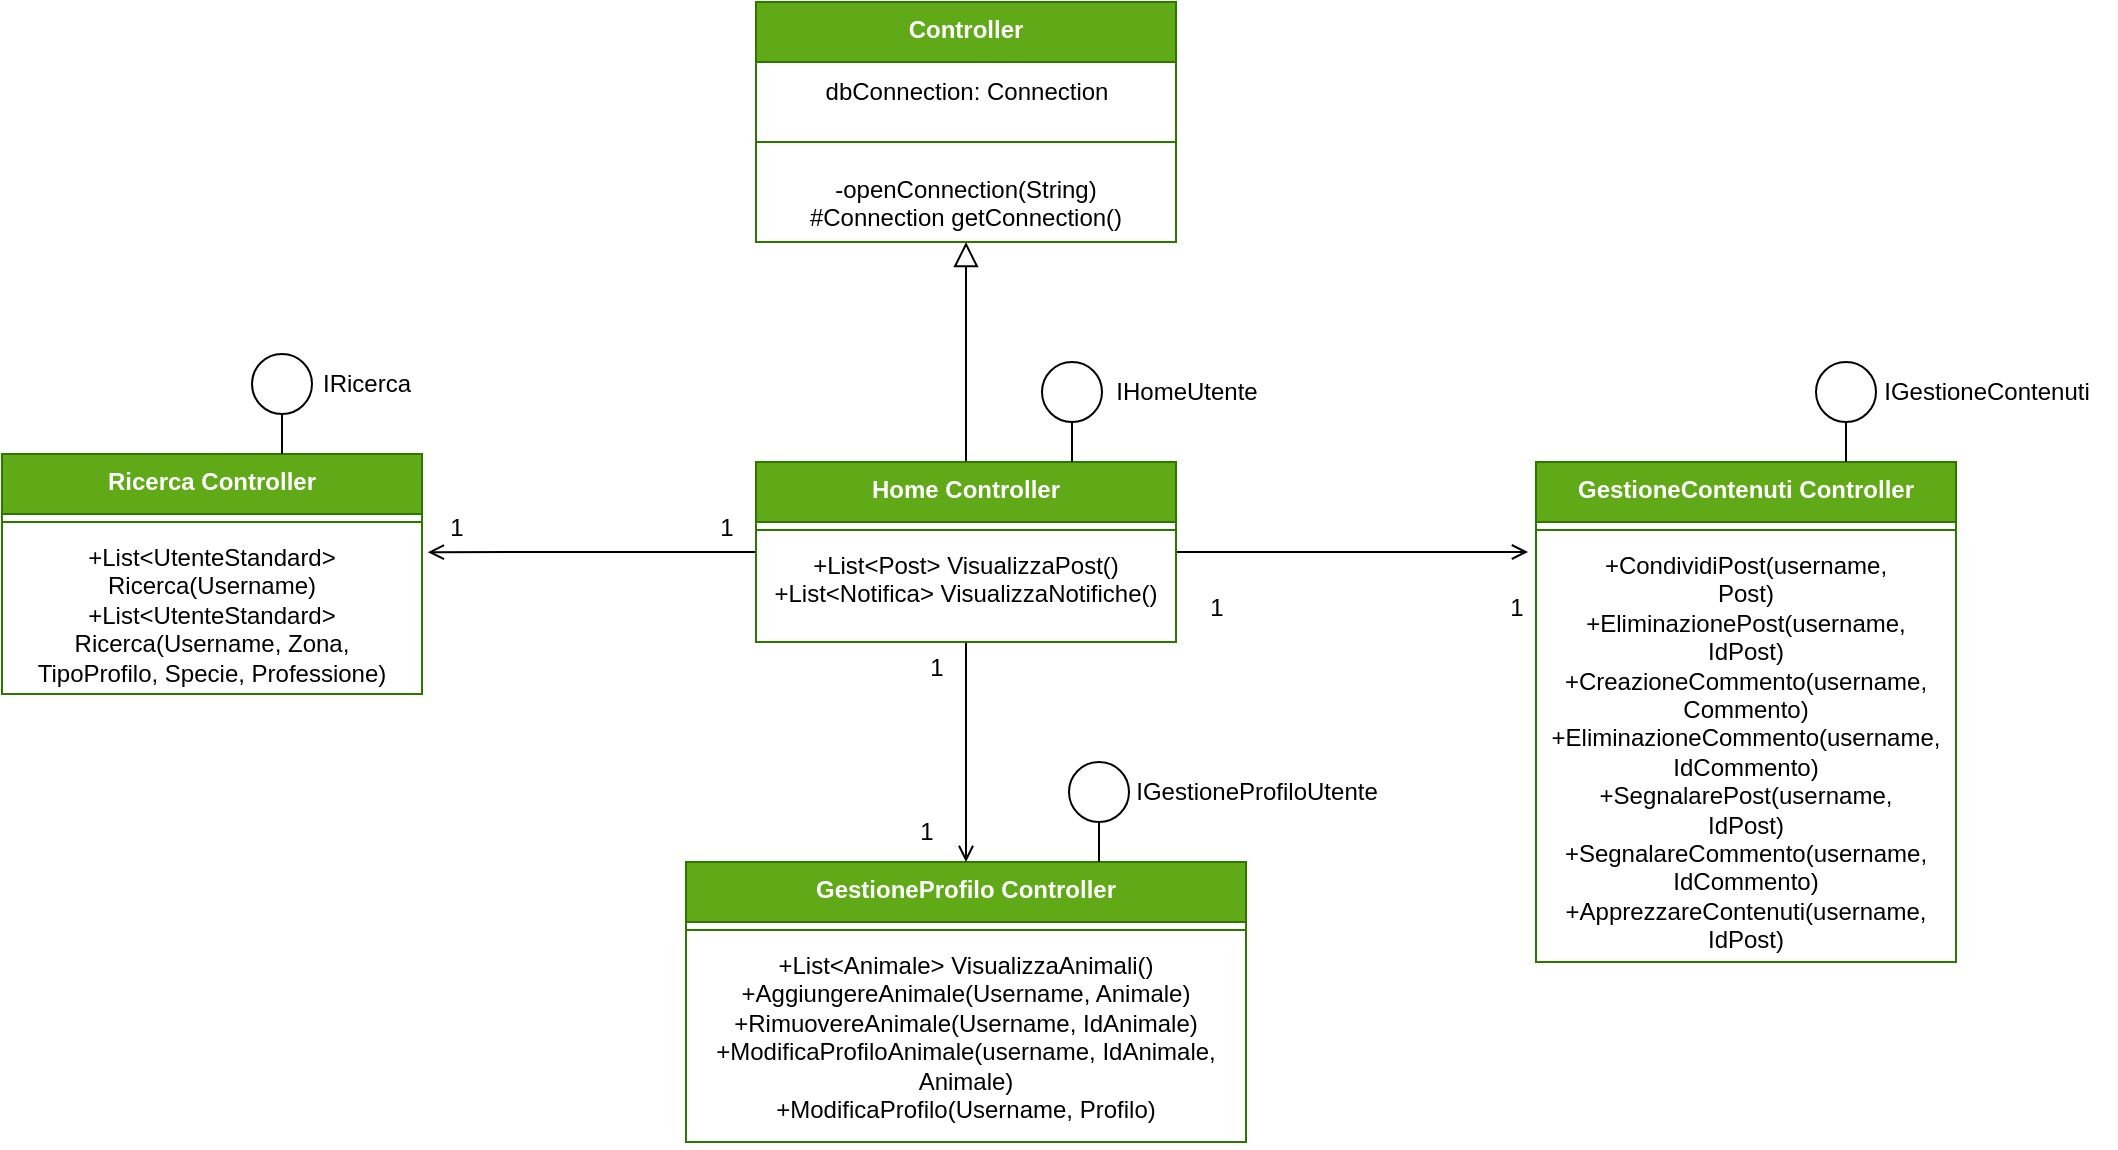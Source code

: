 <mxfile version="21.3.4" type="github">
  <diagram name="Pagina-1" id="c6r7ROtZYmS65uKzIdzQ">
    <mxGraphModel dx="2182" dy="751" grid="1" gridSize="10" guides="1" tooltips="1" connect="1" arrows="1" fold="1" page="1" pageScale="1" pageWidth="827" pageHeight="1169" math="0" shadow="0">
      <root>
        <mxCell id="0" />
        <mxCell id="1" parent="0" />
        <mxCell id="LnVoANyj6Dh3y2EfFEzu-1" value="&lt;div&gt;GestioneProfilo Controller&lt;br&gt;&lt;/div&gt;" style="swimlane;fontStyle=1;align=center;verticalAlign=top;childLayout=stackLayout;horizontal=1;startSize=30;horizontalStack=0;resizeParent=1;resizeParentMax=0;resizeLast=0;collapsible=1;marginBottom=0;whiteSpace=wrap;html=1;fillColor=#60a917;fontColor=#ffffff;strokeColor=#2D7600;" vertex="1" parent="1">
          <mxGeometry x="85" y="560" width="280" height="140" as="geometry" />
        </mxCell>
        <mxCell id="LnVoANyj6Dh3y2EfFEzu-2" value="" style="line;strokeWidth=1;fillColor=none;align=left;verticalAlign=middle;spacingTop=-1;spacingLeft=3;spacingRight=3;rotatable=0;labelPosition=right;points=[];portConstraint=eastwest;strokeColor=inherit;" vertex="1" parent="LnVoANyj6Dh3y2EfFEzu-1">
          <mxGeometry y="30" width="280" height="8" as="geometry" />
        </mxCell>
        <mxCell id="LnVoANyj6Dh3y2EfFEzu-3" value="&lt;div&gt;+List&amp;lt;Animale&amp;gt; VisualizzaAnimali()&lt;br&gt;&lt;/div&gt;&lt;div&gt;+AggiungereAnimale(Username, Animale)&lt;/div&gt;&lt;div&gt;+RimuovereAnimale(Username, IdAnimale)&lt;/div&gt;&lt;div&gt;+ModificaProfiloAnimale(username, IdAnimale, Animale)&lt;/div&gt;&lt;div&gt;+ModificaProfilo(Username, Profilo)&lt;br&gt;&lt;/div&gt;" style="text;strokeColor=none;fillColor=none;align=center;verticalAlign=top;spacingLeft=4;spacingRight=4;overflow=hidden;rotatable=0;points=[[0,0.5],[1,0.5]];portConstraint=eastwest;whiteSpace=wrap;html=1;" vertex="1" parent="LnVoANyj6Dh3y2EfFEzu-1">
          <mxGeometry y="38" width="280" height="102" as="geometry" />
        </mxCell>
        <mxCell id="LnVoANyj6Dh3y2EfFEzu-18" style="edgeStyle=orthogonalEdgeStyle;rounded=0;orthogonalLoop=1;jettySize=auto;html=1;entryX=0.5;entryY=0;entryDx=0;entryDy=0;endArrow=open;endFill=0;" edge="1" parent="1" source="LnVoANyj6Dh3y2EfFEzu-4" target="LnVoANyj6Dh3y2EfFEzu-1">
          <mxGeometry relative="1" as="geometry" />
        </mxCell>
        <mxCell id="LnVoANyj6Dh3y2EfFEzu-19" style="edgeStyle=orthogonalEdgeStyle;rounded=0;orthogonalLoop=1;jettySize=auto;html=1;entryX=-0.019;entryY=0.033;entryDx=0;entryDy=0;entryPerimeter=0;endArrow=open;endFill=0;" edge="1" parent="1" source="LnVoANyj6Dh3y2EfFEzu-4" target="LnVoANyj6Dh3y2EfFEzu-12">
          <mxGeometry relative="1" as="geometry" />
        </mxCell>
        <mxCell id="LnVoANyj6Dh3y2EfFEzu-20" style="edgeStyle=orthogonalEdgeStyle;rounded=0;orthogonalLoop=1;jettySize=auto;html=1;entryX=1.014;entryY=0.135;entryDx=0;entryDy=0;entryPerimeter=0;endArrow=open;endFill=0;" edge="1" parent="1" source="LnVoANyj6Dh3y2EfFEzu-4" target="LnVoANyj6Dh3y2EfFEzu-9">
          <mxGeometry relative="1" as="geometry" />
        </mxCell>
        <mxCell id="LnVoANyj6Dh3y2EfFEzu-21" style="edgeStyle=orthogonalEdgeStyle;rounded=0;orthogonalLoop=1;jettySize=auto;html=1;entryX=0.5;entryY=1;entryDx=0;entryDy=0;endArrow=block;endFill=0;startSize=12;endSize=10;" edge="1" parent="1" source="LnVoANyj6Dh3y2EfFEzu-4" target="LnVoANyj6Dh3y2EfFEzu-14">
          <mxGeometry relative="1" as="geometry" />
        </mxCell>
        <mxCell id="LnVoANyj6Dh3y2EfFEzu-4" value="Home Controller" style="swimlane;fontStyle=1;align=center;verticalAlign=top;childLayout=stackLayout;horizontal=1;startSize=30;horizontalStack=0;resizeParent=1;resizeParentMax=0;resizeLast=0;collapsible=1;marginBottom=0;whiteSpace=wrap;html=1;fillColor=#60a917;fontColor=#ffffff;strokeColor=#2D7600;" vertex="1" parent="1">
          <mxGeometry x="120" y="360" width="210" height="90" as="geometry" />
        </mxCell>
        <mxCell id="LnVoANyj6Dh3y2EfFEzu-5" value="" style="line;strokeWidth=1;fillColor=none;align=left;verticalAlign=middle;spacingTop=-1;spacingLeft=3;spacingRight=3;rotatable=0;labelPosition=right;points=[];portConstraint=eastwest;strokeColor=inherit;" vertex="1" parent="LnVoANyj6Dh3y2EfFEzu-4">
          <mxGeometry y="30" width="210" height="8" as="geometry" />
        </mxCell>
        <mxCell id="LnVoANyj6Dh3y2EfFEzu-6" value="&lt;div&gt;+List&amp;lt;Post&amp;gt; VisualizzaPost()&lt;/div&gt;&lt;div&gt;+List&amp;lt;Notifica&amp;gt; VisualizzaNotifiche()&lt;br&gt;&lt;/div&gt;" style="text;strokeColor=none;fillColor=none;align=center;verticalAlign=top;spacingLeft=4;spacingRight=4;overflow=hidden;rotatable=0;points=[[0,0.5],[1,0.5]];portConstraint=eastwest;whiteSpace=wrap;html=1;" vertex="1" parent="LnVoANyj6Dh3y2EfFEzu-4">
          <mxGeometry y="38" width="210" height="52" as="geometry" />
        </mxCell>
        <mxCell id="LnVoANyj6Dh3y2EfFEzu-7" value="Ricerca Controller" style="swimlane;fontStyle=1;align=center;verticalAlign=top;childLayout=stackLayout;horizontal=1;startSize=30;horizontalStack=0;resizeParent=1;resizeParentMax=0;resizeLast=0;collapsible=1;marginBottom=0;whiteSpace=wrap;html=1;fillColor=#60a917;fontColor=#ffffff;strokeColor=#2D7600;" vertex="1" parent="1">
          <mxGeometry x="-257" y="356" width="210" height="120" as="geometry" />
        </mxCell>
        <mxCell id="LnVoANyj6Dh3y2EfFEzu-8" value="" style="line;strokeWidth=1;fillColor=none;align=left;verticalAlign=middle;spacingTop=-1;spacingLeft=3;spacingRight=3;rotatable=0;labelPosition=right;points=[];portConstraint=eastwest;strokeColor=inherit;" vertex="1" parent="LnVoANyj6Dh3y2EfFEzu-7">
          <mxGeometry y="30" width="210" height="8" as="geometry" />
        </mxCell>
        <mxCell id="LnVoANyj6Dh3y2EfFEzu-9" value="&lt;div&gt;+List&amp;lt;UtenteStandard&amp;gt; Ricerca(Username)&lt;/div&gt;&lt;div&gt;+List&amp;lt;UtenteStandard&amp;gt; Ricerca(Username, Zona, TipoProfilo, Specie, Professione)&lt;br&gt;&lt;/div&gt;" style="text;strokeColor=none;fillColor=none;align=center;verticalAlign=top;spacingLeft=4;spacingRight=4;overflow=hidden;rotatable=0;points=[[0,0.5],[1,0.5]];portConstraint=eastwest;whiteSpace=wrap;html=1;" vertex="1" parent="LnVoANyj6Dh3y2EfFEzu-7">
          <mxGeometry y="38" width="210" height="82" as="geometry" />
        </mxCell>
        <mxCell id="LnVoANyj6Dh3y2EfFEzu-10" value="GestioneContenuti Controller" style="swimlane;fontStyle=1;align=center;verticalAlign=top;childLayout=stackLayout;horizontal=1;startSize=30;horizontalStack=0;resizeParent=1;resizeParentMax=0;resizeLast=0;collapsible=1;marginBottom=0;whiteSpace=wrap;html=1;fillColor=#60a917;fontColor=#ffffff;strokeColor=#2D7600;" vertex="1" parent="1">
          <mxGeometry x="510" y="360" width="210" height="250" as="geometry" />
        </mxCell>
        <mxCell id="LnVoANyj6Dh3y2EfFEzu-11" value="" style="line;strokeWidth=1;fillColor=none;align=left;verticalAlign=middle;spacingTop=-1;spacingLeft=3;spacingRight=3;rotatable=0;labelPosition=right;points=[];portConstraint=eastwest;strokeColor=inherit;" vertex="1" parent="LnVoANyj6Dh3y2EfFEzu-10">
          <mxGeometry y="30" width="210" height="8" as="geometry" />
        </mxCell>
        <mxCell id="LnVoANyj6Dh3y2EfFEzu-12" value="+CondividiPost(username,&lt;br&gt;Post)&lt;br&gt;+EliminazionePost(username,&lt;br&gt;IdPost)&lt;br&gt;+CreazioneCommento(username,&lt;br&gt;Commento)&lt;br&gt;+EliminazioneCommento(username,&lt;br&gt;IdCommento)&lt;br&gt;+SegnalarePost(username,&lt;br&gt;IdPost)&lt;br&gt;+SegnalareCommento(username, IdCommento)&lt;br&gt;+ApprezzareContenuti(username,&lt;br&gt;IdPost)" style="text;strokeColor=none;fillColor=none;align=center;verticalAlign=top;spacingLeft=4;spacingRight=4;overflow=hidden;rotatable=0;points=[[0,0.5],[1,0.5]];portConstraint=eastwest;whiteSpace=wrap;html=1;" vertex="1" parent="LnVoANyj6Dh3y2EfFEzu-10">
          <mxGeometry y="38" width="210" height="212" as="geometry" />
        </mxCell>
        <mxCell id="LnVoANyj6Dh3y2EfFEzu-14" value="Controller" style="swimlane;fontStyle=1;align=center;verticalAlign=top;childLayout=stackLayout;horizontal=1;startSize=30;horizontalStack=0;resizeParent=1;resizeParentMax=0;resizeLast=0;collapsible=1;marginBottom=0;whiteSpace=wrap;html=1;fillColor=#60a917;fontColor=#ffffff;strokeColor=#2D7600;" vertex="1" parent="1">
          <mxGeometry x="120" y="130" width="210" height="120" as="geometry" />
        </mxCell>
        <mxCell id="LnVoANyj6Dh3y2EfFEzu-17" value="dbConnection: Connection" style="text;html=1;align=center;verticalAlign=middle;resizable=0;points=[];autosize=1;strokeColor=none;fillColor=none;" vertex="1" parent="LnVoANyj6Dh3y2EfFEzu-14">
          <mxGeometry y="30" width="210" height="30" as="geometry" />
        </mxCell>
        <mxCell id="LnVoANyj6Dh3y2EfFEzu-15" value="" style="line;strokeWidth=1;fillColor=none;align=left;verticalAlign=middle;spacingTop=-1;spacingLeft=3;spacingRight=3;rotatable=0;labelPosition=right;points=[];portConstraint=eastwest;strokeColor=inherit;" vertex="1" parent="LnVoANyj6Dh3y2EfFEzu-14">
          <mxGeometry y="60" width="210" height="20" as="geometry" />
        </mxCell>
        <mxCell id="LnVoANyj6Dh3y2EfFEzu-16" value="-openConnection(String)&lt;br&gt;#Connection getConnection()" style="text;strokeColor=none;fillColor=none;align=center;verticalAlign=top;spacingLeft=4;spacingRight=4;overflow=hidden;rotatable=0;points=[[0,0.5],[1,0.5]];portConstraint=eastwest;whiteSpace=wrap;html=1;" vertex="1" parent="LnVoANyj6Dh3y2EfFEzu-14">
          <mxGeometry y="80" width="210" height="40" as="geometry" />
        </mxCell>
        <mxCell id="LnVoANyj6Dh3y2EfFEzu-22" value="1" style="text;html=1;align=center;verticalAlign=middle;resizable=0;points=[];autosize=1;strokeColor=none;fillColor=none;" vertex="1" parent="1">
          <mxGeometry x="-45" y="378" width="30" height="30" as="geometry" />
        </mxCell>
        <mxCell id="LnVoANyj6Dh3y2EfFEzu-23" value="1" style="text;html=1;align=center;verticalAlign=middle;resizable=0;points=[];autosize=1;strokeColor=none;fillColor=none;" vertex="1" parent="1">
          <mxGeometry x="90" y="378" width="30" height="30" as="geometry" />
        </mxCell>
        <mxCell id="LnVoANyj6Dh3y2EfFEzu-24" value="1" style="text;html=1;align=center;verticalAlign=middle;resizable=0;points=[];autosize=1;strokeColor=none;fillColor=none;" vertex="1" parent="1">
          <mxGeometry x="195" y="448" width="30" height="30" as="geometry" />
        </mxCell>
        <mxCell id="LnVoANyj6Dh3y2EfFEzu-26" value="1" style="text;html=1;align=center;verticalAlign=middle;resizable=0;points=[];autosize=1;strokeColor=none;fillColor=none;" vertex="1" parent="1">
          <mxGeometry x="190" y="530" width="30" height="30" as="geometry" />
        </mxCell>
        <mxCell id="LnVoANyj6Dh3y2EfFEzu-27" value="1" style="text;html=1;align=center;verticalAlign=middle;resizable=0;points=[];autosize=1;strokeColor=none;fillColor=none;" vertex="1" parent="1">
          <mxGeometry x="485" y="418" width="30" height="30" as="geometry" />
        </mxCell>
        <mxCell id="LnVoANyj6Dh3y2EfFEzu-28" value="1" style="text;html=1;align=center;verticalAlign=middle;resizable=0;points=[];autosize=1;strokeColor=none;fillColor=none;" vertex="1" parent="1">
          <mxGeometry x="335" y="418" width="30" height="30" as="geometry" />
        </mxCell>
        <mxCell id="LnVoANyj6Dh3y2EfFEzu-34" style="edgeStyle=orthogonalEdgeStyle;rounded=0;orthogonalLoop=1;jettySize=auto;html=1;entryX=0.75;entryY=0;entryDx=0;entryDy=0;endArrow=none;endFill=0;" edge="1" parent="1" source="LnVoANyj6Dh3y2EfFEzu-33" target="LnVoANyj6Dh3y2EfFEzu-4">
          <mxGeometry relative="1" as="geometry" />
        </mxCell>
        <mxCell id="LnVoANyj6Dh3y2EfFEzu-33" value="" style="ellipse;whiteSpace=wrap;html=1;aspect=fixed;" vertex="1" parent="1">
          <mxGeometry x="263" y="310" width="30" height="30" as="geometry" />
        </mxCell>
        <mxCell id="LnVoANyj6Dh3y2EfFEzu-35" value="IHomeUtente" style="text;html=1;align=center;verticalAlign=middle;resizable=0;points=[];autosize=1;strokeColor=none;fillColor=none;" vertex="1" parent="1">
          <mxGeometry x="290" y="310" width="90" height="30" as="geometry" />
        </mxCell>
        <mxCell id="LnVoANyj6Dh3y2EfFEzu-36" style="edgeStyle=orthogonalEdgeStyle;rounded=0;orthogonalLoop=1;jettySize=auto;html=1;entryX=0.75;entryY=0;entryDx=0;entryDy=0;endArrow=none;endFill=0;" edge="1" parent="1" source="LnVoANyj6Dh3y2EfFEzu-37">
          <mxGeometry relative="1" as="geometry">
            <mxPoint x="665" y="360" as="targetPoint" />
          </mxGeometry>
        </mxCell>
        <mxCell id="LnVoANyj6Dh3y2EfFEzu-37" value="" style="ellipse;whiteSpace=wrap;html=1;aspect=fixed;" vertex="1" parent="1">
          <mxGeometry x="650" y="310" width="30" height="30" as="geometry" />
        </mxCell>
        <mxCell id="LnVoANyj6Dh3y2EfFEzu-38" value="IGestioneContenuti" style="text;html=1;align=center;verticalAlign=middle;resizable=0;points=[];autosize=1;strokeColor=none;fillColor=none;" vertex="1" parent="1">
          <mxGeometry x="670" y="310" width="130" height="30" as="geometry" />
        </mxCell>
        <mxCell id="LnVoANyj6Dh3y2EfFEzu-39" style="edgeStyle=orthogonalEdgeStyle;rounded=0;orthogonalLoop=1;jettySize=auto;html=1;entryX=0.75;entryY=0;entryDx=0;entryDy=0;endArrow=none;endFill=0;" edge="1" parent="1" source="LnVoANyj6Dh3y2EfFEzu-40">
          <mxGeometry relative="1" as="geometry">
            <mxPoint x="-117" y="356" as="targetPoint" />
          </mxGeometry>
        </mxCell>
        <mxCell id="LnVoANyj6Dh3y2EfFEzu-40" value="" style="ellipse;whiteSpace=wrap;html=1;aspect=fixed;" vertex="1" parent="1">
          <mxGeometry x="-132" y="306" width="30" height="30" as="geometry" />
        </mxCell>
        <mxCell id="LnVoANyj6Dh3y2EfFEzu-41" value="IRicerca" style="text;html=1;align=center;verticalAlign=middle;resizable=0;points=[];autosize=1;strokeColor=none;fillColor=none;" vertex="1" parent="1">
          <mxGeometry x="-110" y="306" width="70" height="30" as="geometry" />
        </mxCell>
        <mxCell id="LnVoANyj6Dh3y2EfFEzu-42" style="edgeStyle=orthogonalEdgeStyle;rounded=0;orthogonalLoop=1;jettySize=auto;html=1;entryX=0.75;entryY=0;entryDx=0;entryDy=0;endArrow=none;endFill=0;" edge="1" parent="1" source="LnVoANyj6Dh3y2EfFEzu-43">
          <mxGeometry relative="1" as="geometry">
            <mxPoint x="291.5" y="560" as="targetPoint" />
          </mxGeometry>
        </mxCell>
        <mxCell id="LnVoANyj6Dh3y2EfFEzu-43" value="" style="ellipse;whiteSpace=wrap;html=1;aspect=fixed;" vertex="1" parent="1">
          <mxGeometry x="276.5" y="510" width="30" height="30" as="geometry" />
        </mxCell>
        <mxCell id="LnVoANyj6Dh3y2EfFEzu-44" value="IGestioneProfiloUtente" style="text;html=1;align=center;verticalAlign=middle;resizable=0;points=[];autosize=1;strokeColor=none;fillColor=none;" vertex="1" parent="1">
          <mxGeometry x="300" y="510" width="140" height="30" as="geometry" />
        </mxCell>
      </root>
    </mxGraphModel>
  </diagram>
</mxfile>
